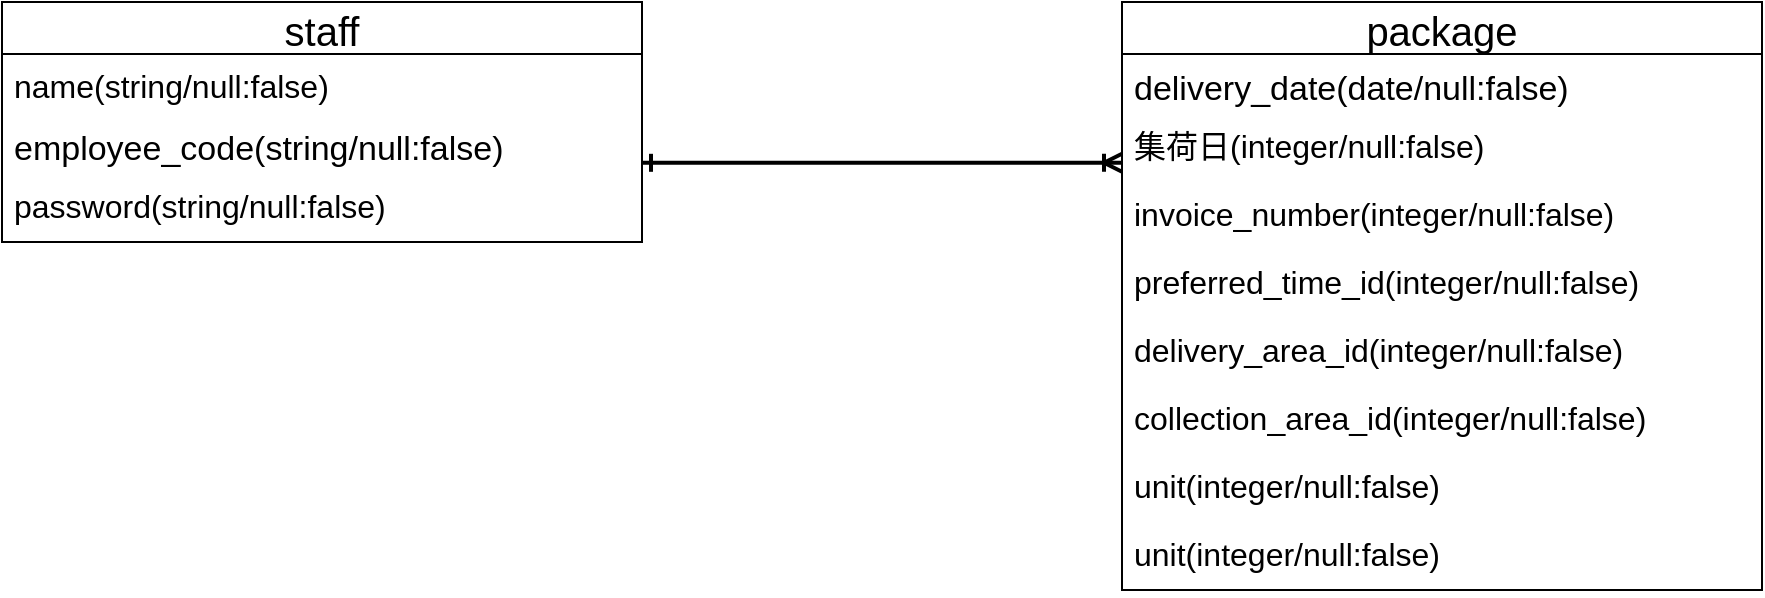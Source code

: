<mxfile>
    <diagram id="CjTe-zFK_q_MWOqRIqo0" name="ページ1">
        <mxGraphModel dx="715" dy="358" grid="1" gridSize="10" guides="1" tooltips="1" connect="1" arrows="1" fold="1" page="1" pageScale="1" pageWidth="827" pageHeight="1169" math="0" shadow="0">
            <root>
                <mxCell id="0"/>
                <mxCell id="1" parent="0"/>
                <mxCell id="2" value="staff" style="swimlane;fontStyle=0;childLayout=stackLayout;horizontal=1;startSize=26;horizontalStack=0;resizeParent=1;resizeParentMax=0;resizeLast=0;collapsible=1;marginBottom=0;align=center;fontSize=20;fillColor=none;" vertex="1" parent="1">
                    <mxGeometry x="40" y="40" width="320" height="120" as="geometry"/>
                </mxCell>
                <mxCell id="3" value="name(string/null:false)&#10;" style="text;strokeColor=none;fillColor=none;spacingLeft=4;spacingRight=4;overflow=hidden;rotatable=0;points=[[0,0.5],[1,0.5]];portConstraint=eastwest;fontSize=16;labelBackgroundColor=none;" vertex="1" parent="2">
                    <mxGeometry y="26" width="320" height="30" as="geometry"/>
                </mxCell>
                <mxCell id="4" value="employee_code(string/null:false)" style="text;strokeColor=none;fillColor=none;spacingLeft=4;spacingRight=4;overflow=hidden;rotatable=0;points=[[0,0.5],[1,0.5]];portConstraint=eastwest;fontSize=17;" vertex="1" parent="2">
                    <mxGeometry y="56" width="320" height="30" as="geometry"/>
                </mxCell>
                <mxCell id="5" value="password(string/null:false)&#10;" style="text;strokeColor=none;fillColor=none;spacingLeft=4;spacingRight=4;overflow=hidden;rotatable=0;points=[[0,0.5],[1,0.5]];portConstraint=eastwest;fontSize=16;" vertex="1" parent="2">
                    <mxGeometry y="86" width="320" height="34" as="geometry"/>
                </mxCell>
                <mxCell id="11" value="package" style="swimlane;fontStyle=0;childLayout=stackLayout;horizontal=1;startSize=26;horizontalStack=0;resizeParent=1;resizeParentMax=0;resizeLast=0;collapsible=1;marginBottom=0;align=center;fontSize=20;fillColor=none;" vertex="1" parent="1">
                    <mxGeometry x="600" y="40" width="320" height="294" as="geometry"/>
                </mxCell>
                <mxCell id="13" value="delivery_date(date/null:false)" style="text;strokeColor=none;fillColor=none;spacingLeft=4;spacingRight=4;overflow=hidden;rotatable=0;points=[[0,0.5],[1,0.5]];portConstraint=eastwest;fontSize=17;" vertex="1" parent="11">
                    <mxGeometry y="26" width="320" height="30" as="geometry"/>
                </mxCell>
                <mxCell id="25" value="集荷日(integer/null:false)&#10;" style="text;strokeColor=none;fillColor=none;spacingLeft=4;spacingRight=4;overflow=hidden;rotatable=0;points=[[0,0.5],[1,0.5]];portConstraint=eastwest;fontSize=16;" vertex="1" parent="11">
                    <mxGeometry y="56" width="320" height="34" as="geometry"/>
                </mxCell>
                <mxCell id="14" value="invoice_number(integer/null:false)&#10;" style="text;strokeColor=none;fillColor=none;spacingLeft=4;spacingRight=4;overflow=hidden;rotatable=0;points=[[0,0.5],[1,0.5]];portConstraint=eastwest;fontSize=16;" vertex="1" parent="11">
                    <mxGeometry y="90" width="320" height="34" as="geometry"/>
                </mxCell>
                <mxCell id="15" value="preferred_time_id(integer/null:false)&#10;" style="text;strokeColor=none;fillColor=none;spacingLeft=4;spacingRight=4;overflow=hidden;rotatable=0;points=[[0,0.5],[1,0.5]];portConstraint=eastwest;fontSize=16;" vertex="1" parent="11">
                    <mxGeometry y="124" width="320" height="34" as="geometry"/>
                </mxCell>
                <mxCell id="16" value="delivery_area_id(integer/null:false)&#10;" style="text;strokeColor=none;fillColor=none;spacingLeft=4;spacingRight=4;overflow=hidden;rotatable=0;points=[[0,0.5],[1,0.5]];portConstraint=eastwest;fontSize=16;" vertex="1" parent="11">
                    <mxGeometry y="158" width="320" height="34" as="geometry"/>
                </mxCell>
                <mxCell id="24" value="collection_area_id(integer/null:false)&#10;" style="text;strokeColor=none;fillColor=none;spacingLeft=4;spacingRight=4;overflow=hidden;rotatable=0;points=[[0,0.5],[1,0.5]];portConstraint=eastwest;fontSize=16;" vertex="1" parent="11">
                    <mxGeometry y="192" width="320" height="34" as="geometry"/>
                </mxCell>
                <mxCell id="26" value="unit(integer/null:false)&#10;" style="text;strokeColor=none;fillColor=none;spacingLeft=4;spacingRight=4;overflow=hidden;rotatable=0;points=[[0,0.5],[1,0.5]];portConstraint=eastwest;fontSize=16;" vertex="1" parent="11">
                    <mxGeometry y="226" width="320" height="34" as="geometry"/>
                </mxCell>
                <mxCell id="17" value="unit(integer/null:false)&#10;" style="text;strokeColor=none;fillColor=none;spacingLeft=4;spacingRight=4;overflow=hidden;rotatable=0;points=[[0,0.5],[1,0.5]];portConstraint=eastwest;fontSize=16;" vertex="1" parent="11">
                    <mxGeometry y="260" width="320" height="34" as="geometry"/>
                </mxCell>
                <mxCell id="21" value="" style="edgeStyle=entityRelationEdgeStyle;fontSize=12;html=1;endArrow=ERoneToMany;rounded=0;strokeWidth=2;jumpSize=12;exitX=1.011;exitY=0.259;exitDx=0;exitDy=0;exitPerimeter=0;entryX=0;entryY=0.718;entryDx=0;entryDy=0;entryPerimeter=0;startArrow=ERone;startFill=0;" edge="1" parent="1" target="25">
                    <mxGeometry width="100" height="100" relative="1" as="geometry">
                        <mxPoint x="360" y="120.406" as="sourcePoint"/>
                        <mxPoint x="592" y="119.998" as="targetPoint"/>
                    </mxGeometry>
                </mxCell>
            </root>
        </mxGraphModel>
    </diagram>
</mxfile>